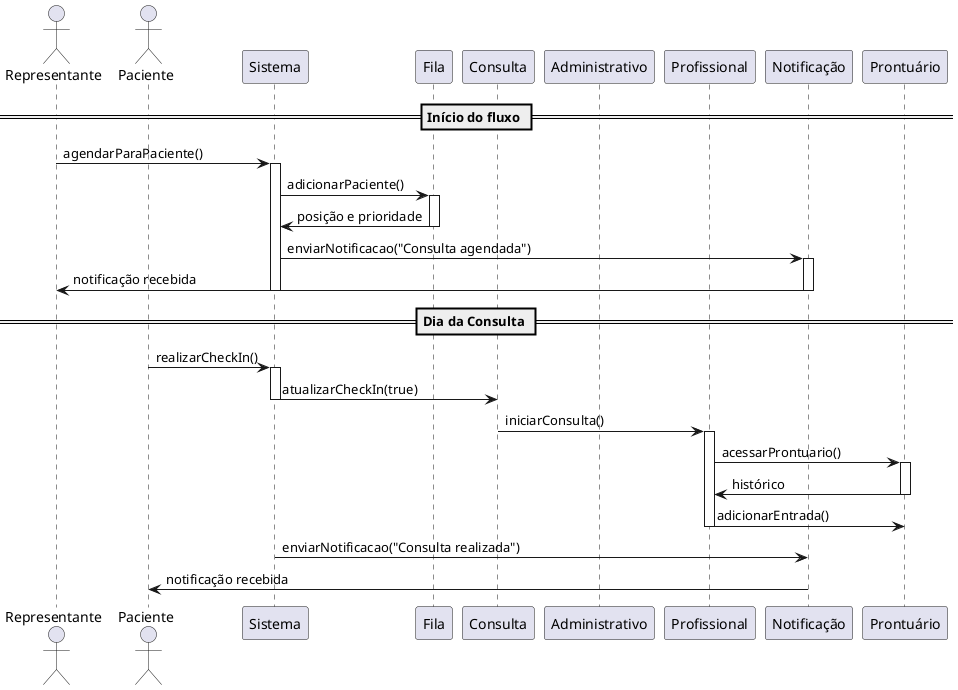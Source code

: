 @startuml
actor Representante
actor Paciente
participant "Sistema" as Sistema
participant "Fila" as Fila
participant "Consulta" as Consulta
participant "Administrativo" as Administrativo
participant "Profissional" as Profissional
participant "Notificação" as Notificacao
participant "Prontuário" as Prontuario

== Início do fluxo ==
Representante -> Sistema : agendarParaPaciente()
activate Sistema

Sistema -> Fila : adicionarPaciente()
activate Fila
Fila -> Sistema : posição e prioridade
deactivate Fila

Sistema -> Notificacao : enviarNotificacao("Consulta agendada")
activate Notificacao
Notificacao -> Representante : notificação recebida
deactivate Notificacao

deactivate Sistema

== Dia da Consulta ==
Paciente -> Sistema : realizarCheckIn()
activate Sistema
Sistema -> Consulta : atualizarCheckIn(true)
deactivate Sistema

Consulta -> Profissional : iniciarConsulta()
activate Profissional
Profissional -> Prontuario : acessarProntuario()
activate Prontuario
Prontuario -> Profissional : histórico
deactivate Prontuario

Profissional -> Prontuario : adicionarEntrada()
deactivate Profissional

Sistema -> Notificacao : enviarNotificacao("Consulta realizada")
Notificacao -> Paciente : notificação recebida
deactivate Notificacao

@enduml
